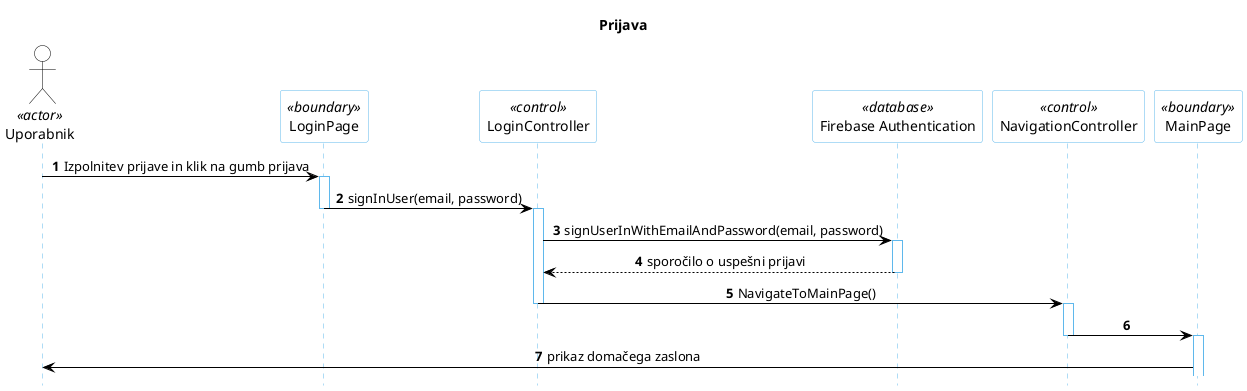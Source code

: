 @startuml
hide footbox

title Prijava
'funkcionalnost Prijava uporabnika

skinparam backgroundcolor transparent
skinparam defaultTextAlignment center
skinparam actorBorderColor black
skinparam actorBackgroundColor white
skinparam arrowColor black  
skinparam sequenceLifeLineBorderColor #5FB8EC
skinparam sequenceParticipantBorderColor #5FB8EC
skinparam sequenceParticipantBackgroundColor white

autonumber

actor "Uporabnik" as Uporabnik <<actor>>
participant "LoginPage" as LoginPage <<boundary>>
participant "LoginController" as LoginController<<control>>
participant "Firebase Authentication" as FbAuth <<database>>
participant "NavigationController" as Nav <<control>>
participant "MainPage" as MainPage <<boundary>>


Uporabnik -> LoginPage: Izpolnitev prijave in klik na gumb prijava
activate LoginPage
LoginPage -> LoginController: signInUser(email, password)
deactivate LoginPage
activate LoginController
LoginController -> FbAuth: signUserInWithEmailAndPassword(email, password)
activate FbAuth
FbAuth --> LoginController: sporočilo o uspešni prijavi
deactivate FbAuth
LoginController -> Nav: NavigateToMainPage()
deactivate LoginController
activate Nav
Nav -> MainPage
deactivate Nav
activate MainPage
MainPage -> Uporabnik: prikaz domačega zaslona


